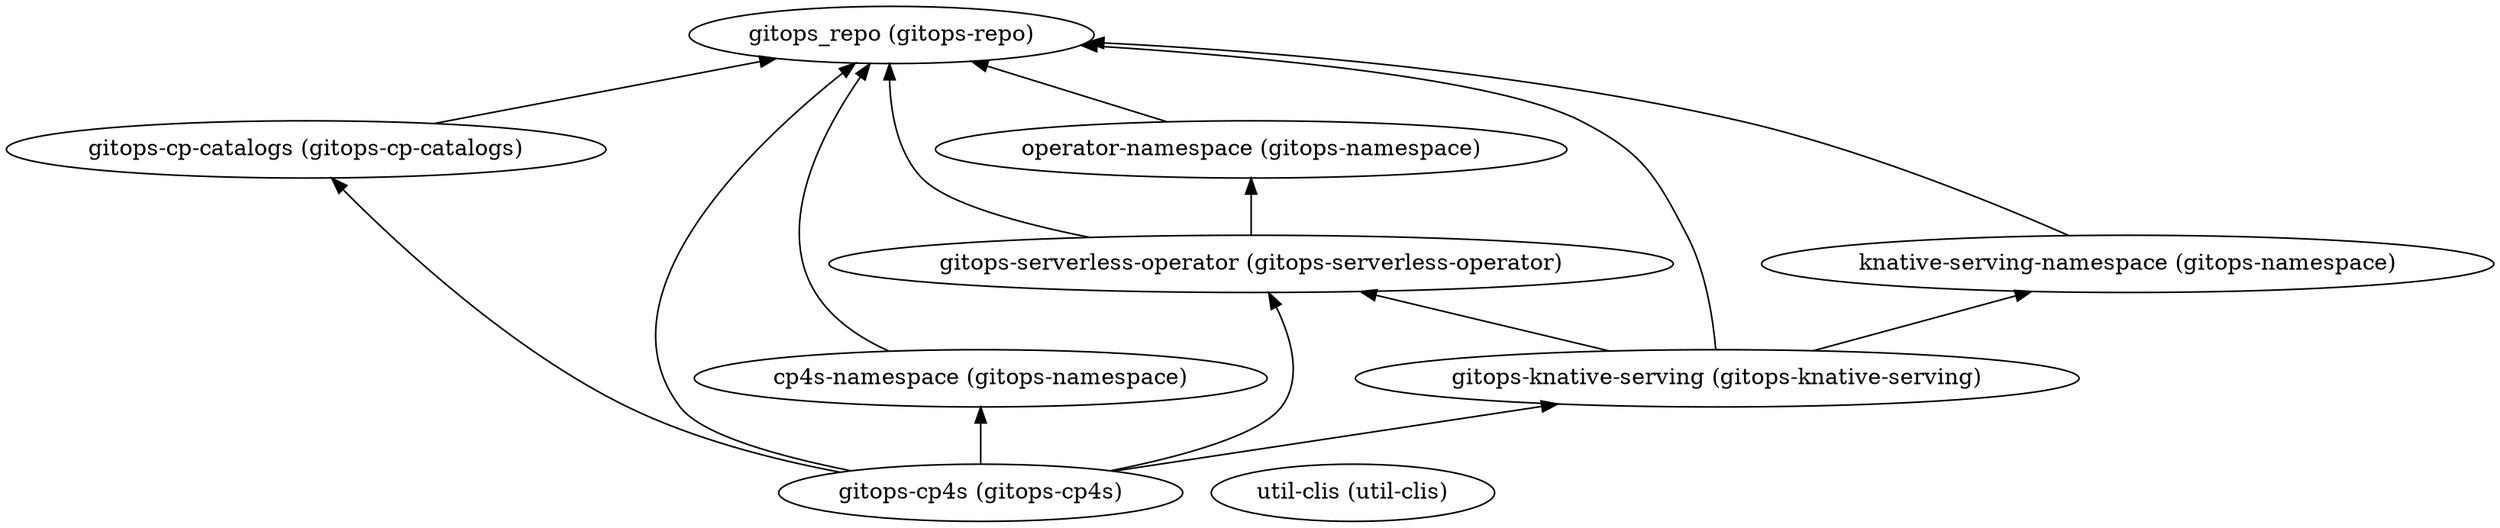 digraph {
    rankdir="BT"
    "gitops-cp-catalogs (gitops-cp-catalogs)" -> "gitops_repo (gitops-repo)"
"gitops-cp-catalogs (gitops-cp-catalogs)"
"gitops_repo (gitops-repo)"
"gitops-cp4s (gitops-cp4s)" -> "gitops_repo (gitops-repo)"
"gitops-cp4s (gitops-cp4s)" -> "cp4s-namespace (gitops-namespace)"
"gitops-cp4s (gitops-cp4s)" -> "gitops-cp-catalogs (gitops-cp-catalogs)"
"gitops-cp4s (gitops-cp4s)" -> "gitops-serverless-operator (gitops-serverless-operator)"
"gitops-cp4s (gitops-cp4s)" -> "gitops-knative-serving (gitops-knative-serving)"
"gitops-cp4s (gitops-cp4s)"
"cp4s-namespace (gitops-namespace)" -> "gitops_repo (gitops-repo)"
"cp4s-namespace (gitops-namespace)"
"gitops-serverless-operator (gitops-serverless-operator)" -> "gitops_repo (gitops-repo)"
"gitops-serverless-operator (gitops-serverless-operator)" -> "operator-namespace (gitops-namespace)"
"gitops-serverless-operator (gitops-serverless-operator)"
"operator-namespace (gitops-namespace)" -> "gitops_repo (gitops-repo)"
"operator-namespace (gitops-namespace)"
"gitops-knative-serving (gitops-knative-serving)" -> "gitops_repo (gitops-repo)"
"gitops-knative-serving (gitops-knative-serving)" -> "knative-serving-namespace (gitops-namespace)"
"gitops-knative-serving (gitops-knative-serving)" -> "gitops-serverless-operator (gitops-serverless-operator)"
"gitops-knative-serving (gitops-knative-serving)"
"knative-serving-namespace (gitops-namespace)" -> "gitops_repo (gitops-repo)"
"knative-serving-namespace (gitops-namespace)"
"util-clis (util-clis)"
  }